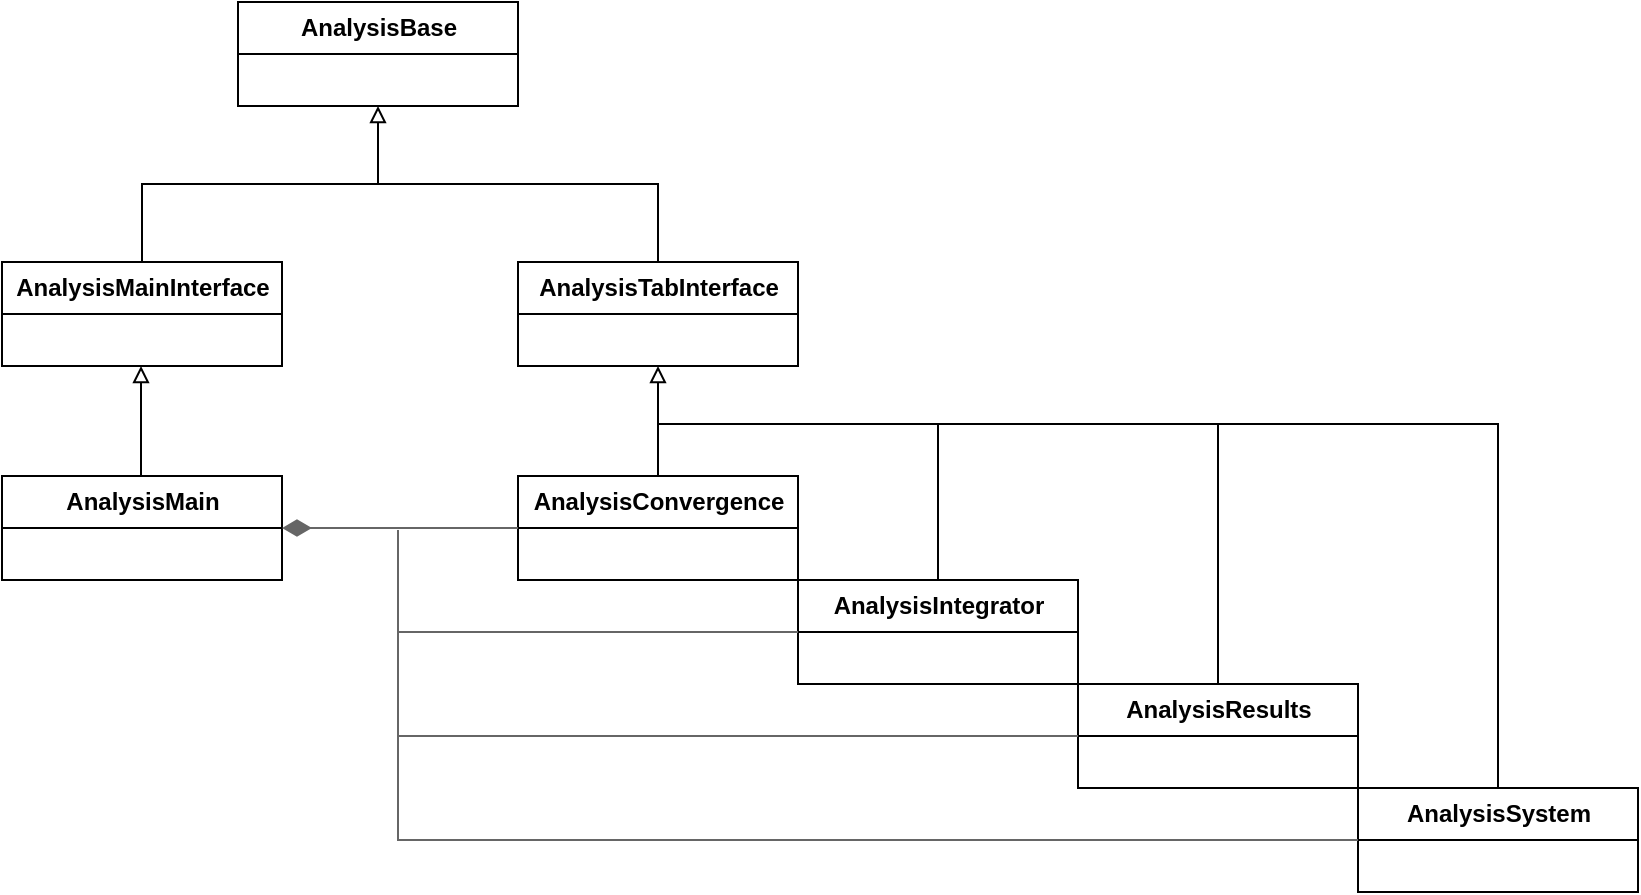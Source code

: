 <mxfile version="20.6.2" type="device"><diagram id="BGVmhIvmdhbwOXnrrAV2" name="Page-1"><mxGraphModel dx="1038" dy="556" grid="0" gridSize="10" guides="1" tooltips="1" connect="1" arrows="1" fold="1" page="1" pageScale="1" pageWidth="1169" pageHeight="827" math="0" shadow="0"><root><mxCell id="0"/><mxCell id="1" parent="0"/><mxCell id="lxg-IFoBF4tZp5IuhnG--6" value="&lt;b&gt;AnalysisMainInterface&lt;/b&gt;" style="swimlane;fontStyle=0;childLayout=stackLayout;horizontal=1;startSize=26;fillColor=none;horizontalStack=0;resizeParent=1;resizeParentMax=0;resizeLast=0;collapsible=1;marginBottom=0;html=1;" vertex="1" parent="1"><mxGeometry x="247" y="333" width="140" height="52" as="geometry"/></mxCell><mxCell id="lxg-IFoBF4tZp5IuhnG--9" value="&lt;b&gt;AnalysisTabInterface&lt;/b&gt;" style="swimlane;fontStyle=0;childLayout=stackLayout;horizontal=1;startSize=26;fillColor=none;horizontalStack=0;resizeParent=1;resizeParentMax=0;resizeLast=0;collapsible=1;marginBottom=0;html=1;" vertex="1" parent="1"><mxGeometry x="505" y="333" width="140" height="52" as="geometry"/></mxCell><mxCell id="lxg-IFoBF4tZp5IuhnG--12" value="&lt;b&gt;AnalysisMain&lt;/b&gt;" style="swimlane;fontStyle=0;childLayout=stackLayout;horizontal=1;startSize=26;fillColor=none;horizontalStack=0;resizeParent=1;resizeParentMax=0;resizeLast=0;collapsible=1;marginBottom=0;html=1;" vertex="1" parent="1"><mxGeometry x="247" y="440" width="140" height="52" as="geometry"/></mxCell><mxCell id="lxg-IFoBF4tZp5IuhnG--18" value="&lt;b&gt;AnalysisBase&lt;/b&gt;" style="swimlane;fontStyle=0;childLayout=stackLayout;horizontal=1;startSize=26;fillColor=none;horizontalStack=0;resizeParent=1;resizeParentMax=0;resizeLast=0;collapsible=1;marginBottom=0;html=1;" vertex="1" parent="1"><mxGeometry x="365" y="203" width="140" height="52" as="geometry"/></mxCell><mxCell id="lxg-IFoBF4tZp5IuhnG--20" value="" style="edgeStyle=elbowEdgeStyle;elbow=vertical;endArrow=block;html=1;rounded=0;entryX=0.5;entryY=1;entryDx=0;entryDy=0;exitX=0.5;exitY=0;exitDx=0;exitDy=0;endFill=0;" edge="1" parent="1" source="lxg-IFoBF4tZp5IuhnG--6" target="lxg-IFoBF4tZp5IuhnG--18"><mxGeometry width="50" height="50" relative="1" as="geometry"><mxPoint x="315" y="333" as="sourcePoint"/><mxPoint x="365" y="283" as="targetPoint"/></mxGeometry></mxCell><mxCell id="lxg-IFoBF4tZp5IuhnG--24" value="&lt;b&gt;AnalysisConvergence&lt;/b&gt;" style="swimlane;fontStyle=0;childLayout=stackLayout;horizontal=1;startSize=26;fillColor=none;horizontalStack=0;resizeParent=1;resizeParentMax=0;resizeLast=0;collapsible=1;marginBottom=0;html=1;" vertex="1" parent="1"><mxGeometry x="505" y="440" width="140" height="52" as="geometry"/></mxCell><mxCell id="lxg-IFoBF4tZp5IuhnG--25" value="&lt;b&gt;AnalysisIntegrator&lt;/b&gt;" style="swimlane;fontStyle=0;childLayout=stackLayout;horizontal=1;startSize=26;fillColor=none;horizontalStack=0;resizeParent=1;resizeParentMax=0;resizeLast=0;collapsible=1;marginBottom=0;html=1;" vertex="1" parent="1"><mxGeometry x="645" y="492" width="140" height="52" as="geometry"/></mxCell><mxCell id="lxg-IFoBF4tZp5IuhnG--26" value="&lt;b&gt;AnalysisResults&lt;/b&gt;" style="swimlane;fontStyle=0;childLayout=stackLayout;horizontal=1;startSize=26;fillColor=none;horizontalStack=0;resizeParent=1;resizeParentMax=0;resizeLast=0;collapsible=1;marginBottom=0;html=1;" vertex="1" parent="1"><mxGeometry x="785" y="544" width="140" height="52" as="geometry"/></mxCell><mxCell id="lxg-IFoBF4tZp5IuhnG--27" value="&lt;b&gt;AnalysisSystem&lt;/b&gt;" style="swimlane;fontStyle=0;childLayout=stackLayout;horizontal=1;startSize=26;fillColor=none;horizontalStack=0;resizeParent=1;resizeParentMax=0;resizeLast=0;collapsible=1;marginBottom=0;html=1;" vertex="1" parent="1"><mxGeometry x="925" y="596" width="140" height="52" as="geometry"/></mxCell><mxCell id="lxg-IFoBF4tZp5IuhnG--28" value="" style="endArrow=block;html=1;rounded=0;exitX=0.5;exitY=0;exitDx=0;exitDy=0;entryX=0.5;entryY=1;entryDx=0;entryDy=0;endFill=0;" edge="1" parent="1" source="lxg-IFoBF4tZp5IuhnG--24" target="lxg-IFoBF4tZp5IuhnG--9"><mxGeometry width="50" height="50" relative="1" as="geometry"><mxPoint x="621" y="475" as="sourcePoint"/><mxPoint x="671" y="425" as="targetPoint"/></mxGeometry></mxCell><mxCell id="lxg-IFoBF4tZp5IuhnG--29" value="" style="endArrow=block;html=1;rounded=0;exitX=0.5;exitY=0;exitDx=0;exitDy=0;entryX=0.5;entryY=1;entryDx=0;entryDy=0;endFill=0;" edge="1" parent="1"><mxGeometry width="50" height="50" relative="1" as="geometry"><mxPoint x="316.5" y="440" as="sourcePoint"/><mxPoint x="316.5" y="385" as="targetPoint"/></mxGeometry></mxCell><mxCell id="lxg-IFoBF4tZp5IuhnG--39" value="" style="edgeStyle=elbowEdgeStyle;elbow=horizontal;endArrow=none;html=1;rounded=0;exitX=0.5;exitY=0;exitDx=0;exitDy=0;endFill=0;" edge="1" parent="1" source="lxg-IFoBF4tZp5IuhnG--9"><mxGeometry width="50" height="50" relative="1" as="geometry"><mxPoint x="580" y="305" as="sourcePoint"/><mxPoint x="435" y="294" as="targetPoint"/><Array as="points"><mxPoint x="575" y="306"/></Array></mxGeometry></mxCell><mxCell id="lxg-IFoBF4tZp5IuhnG--40" value="" style="edgeStyle=elbowEdgeStyle;elbow=horizontal;endArrow=none;html=1;rounded=0;exitX=0.5;exitY=0;exitDx=0;exitDy=0;endFill=0;" edge="1" parent="1" source="lxg-IFoBF4tZp5IuhnG--25"><mxGeometry width="50" height="50" relative="1" as="geometry"><mxPoint x="715" y="453" as="sourcePoint"/><mxPoint x="575" y="414" as="targetPoint"/><Array as="points"><mxPoint x="715" y="455"/></Array></mxGeometry></mxCell><mxCell id="lxg-IFoBF4tZp5IuhnG--41" value="" style="edgeStyle=elbowEdgeStyle;elbow=horizontal;endArrow=none;html=1;rounded=0;exitX=0.5;exitY=0;exitDx=0;exitDy=0;endFill=0;" edge="1" parent="1" source="lxg-IFoBF4tZp5IuhnG--26"><mxGeometry width="50" height="50" relative="1" as="geometry"><mxPoint x="887" y="492" as="sourcePoint"/><mxPoint x="715" y="414" as="targetPoint"/><Array as="points"><mxPoint x="855" y="484"/></Array></mxGeometry></mxCell><mxCell id="lxg-IFoBF4tZp5IuhnG--42" value="" style="edgeStyle=elbowEdgeStyle;elbow=horizontal;endArrow=none;html=1;rounded=0;exitX=0.5;exitY=0;exitDx=0;exitDy=0;endFill=0;" edge="1" parent="1" source="lxg-IFoBF4tZp5IuhnG--27"><mxGeometry width="50" height="50" relative="1" as="geometry"><mxPoint x="1059" y="544" as="sourcePoint"/><mxPoint x="853" y="414" as="targetPoint"/><Array as="points"><mxPoint x="995" y="508"/></Array></mxGeometry></mxCell><mxCell id="lxg-IFoBF4tZp5IuhnG--45" value="" style="endArrow=diamondThin;html=1;rounded=0;exitX=0;exitY=0.5;exitDx=0;exitDy=0;entryX=1;entryY=0.5;entryDx=0;entryDy=0;startArrow=none;startFill=0;endFill=1;fillColor=#f5f5f5;strokeColor=#666666;endSize=12;" edge="1" parent="1" source="lxg-IFoBF4tZp5IuhnG--24" target="lxg-IFoBF4tZp5IuhnG--12"><mxGeometry width="50" height="50" relative="1" as="geometry"><mxPoint x="450" y="582" as="sourcePoint"/><mxPoint x="500" y="532" as="targetPoint"/></mxGeometry></mxCell><mxCell id="lxg-IFoBF4tZp5IuhnG--46" value="" style="edgeStyle=elbowEdgeStyle;elbow=horizontal;endArrow=none;html=1;rounded=0;exitX=0;exitY=0.5;exitDx=0;exitDy=0;endFill=0;fillColor=#f5f5f5;strokeColor=#666666;" edge="1" parent="1" source="lxg-IFoBF4tZp5IuhnG--25"><mxGeometry width="50" height="50" relative="1" as="geometry"><mxPoint x="628" y="625" as="sourcePoint"/><mxPoint x="445" y="467" as="targetPoint"/><Array as="points"><mxPoint x="445" y="502"/></Array></mxGeometry></mxCell><mxCell id="lxg-IFoBF4tZp5IuhnG--47" value="" style="edgeStyle=elbowEdgeStyle;elbow=horizontal;endArrow=none;html=1;rounded=0;exitX=0;exitY=0.5;exitDx=0;exitDy=0;endFill=0;fillColor=#f5f5f5;strokeColor=#666666;" edge="1" parent="1" source="lxg-IFoBF4tZp5IuhnG--26"><mxGeometry width="50" height="50" relative="1" as="geometry"><mxPoint x="661" y="568" as="sourcePoint"/><mxPoint x="445" y="517" as="targetPoint"/><Array as="points"><mxPoint x="445" y="552"/></Array></mxGeometry></mxCell><mxCell id="lxg-IFoBF4tZp5IuhnG--48" value="" style="edgeStyle=elbowEdgeStyle;elbow=horizontal;endArrow=none;html=1;rounded=0;exitX=0;exitY=0.5;exitDx=0;exitDy=0;endFill=0;fillColor=#f5f5f5;strokeColor=#666666;" edge="1" parent="1" source="lxg-IFoBF4tZp5IuhnG--27"><mxGeometry width="50" height="50" relative="1" as="geometry"><mxPoint x="825" y="621" as="sourcePoint"/><mxPoint x="445" y="568" as="targetPoint"/><Array as="points"><mxPoint x="445" y="603"/></Array></mxGeometry></mxCell></root></mxGraphModel></diagram></mxfile>
